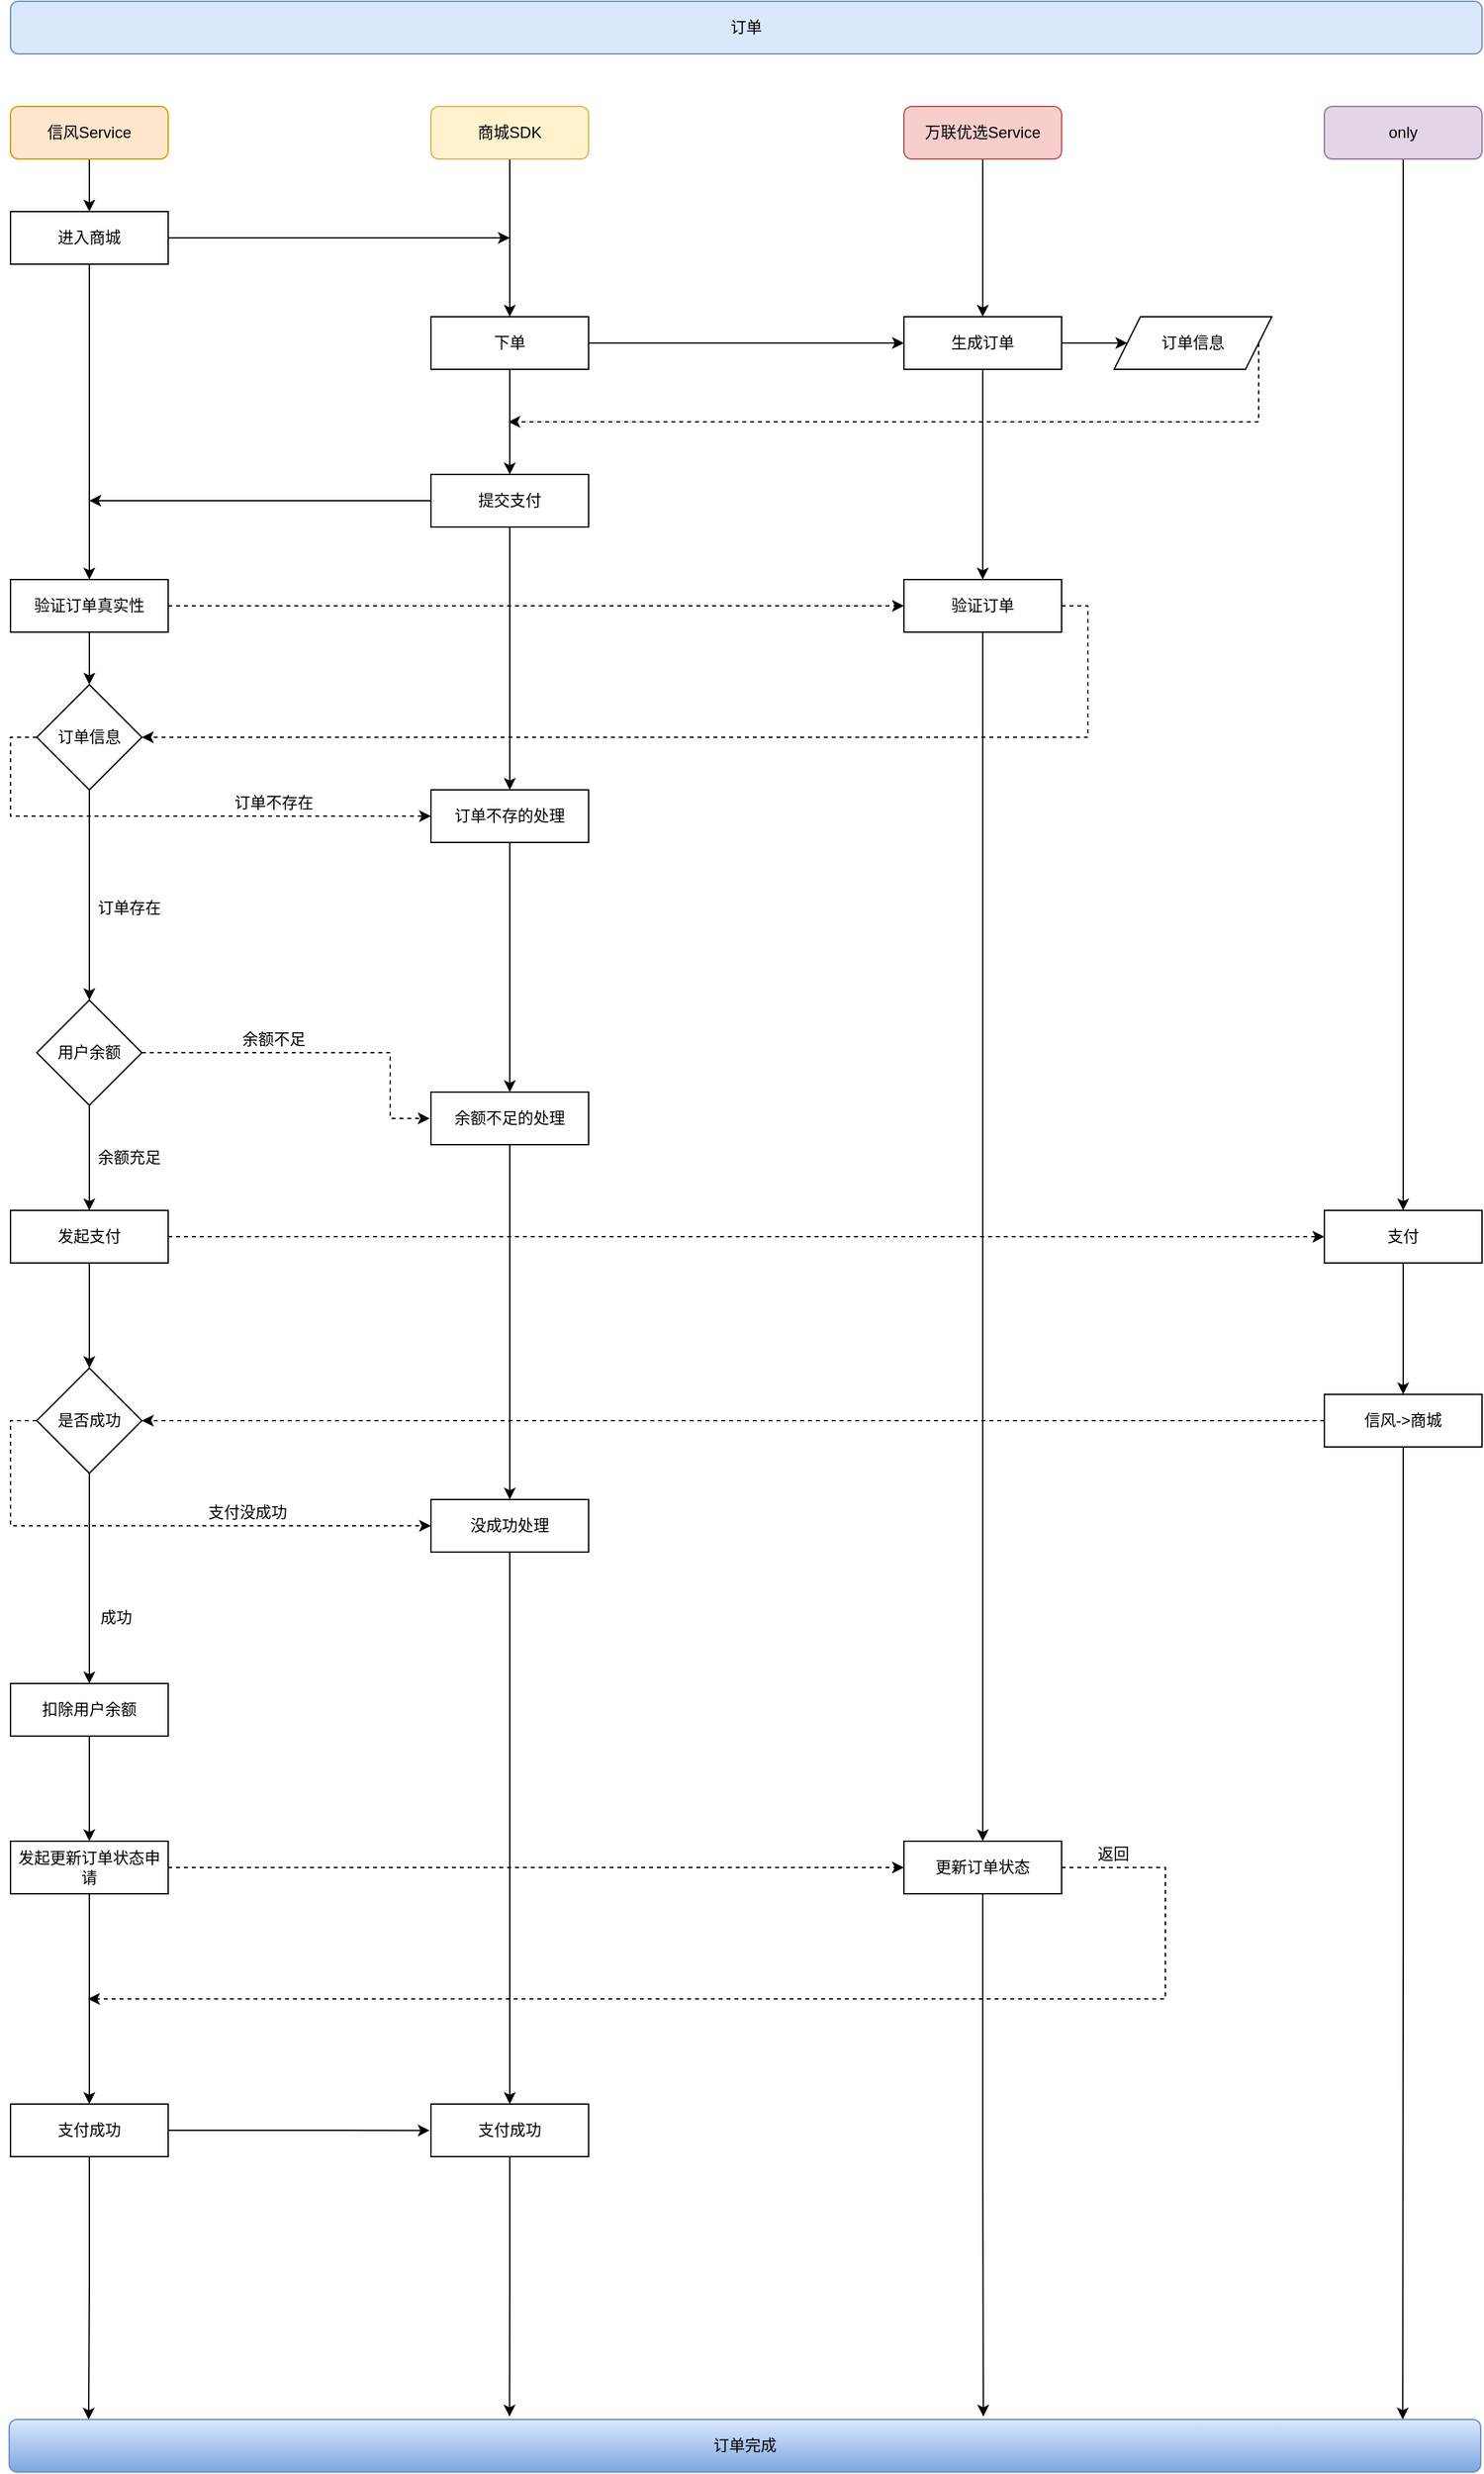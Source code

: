 <mxfile version="13.9.9" type="github">
  <diagram id="C5RBs43oDa-KdzZeNtuy" name="Page-1">
    <mxGraphModel dx="1673" dy="974" grid="1" gridSize="10" guides="1" tooltips="1" connect="1" arrows="1" fold="1" page="1" pageScale="1" pageWidth="1200" pageHeight="1920" math="0" shadow="0">
      <root>
        <mxCell id="WIyWlLk6GJQsqaUBKTNV-0" />
        <mxCell id="WIyWlLk6GJQsqaUBKTNV-1" parent="WIyWlLk6GJQsqaUBKTNV-0" />
        <mxCell id="J5XLHRuIDhpoorP-df7e-5" value="订单" style="rounded=1;whiteSpace=wrap;html=1;fontSize=12;glass=0;strokeWidth=1;shadow=0;fillColor=#dae8fc;strokeColor=#6c8ebf;" parent="WIyWlLk6GJQsqaUBKTNV-1" vertex="1">
          <mxGeometry x="81" y="40" width="1120" height="40" as="geometry" />
        </mxCell>
        <mxCell id="-cb7-zarN6fpi-wTe-68-16" style="edgeStyle=orthogonalEdgeStyle;rounded=0;orthogonalLoop=1;jettySize=auto;html=1;exitX=0.5;exitY=1;exitDx=0;exitDy=0;" edge="1" parent="WIyWlLk6GJQsqaUBKTNV-1" source="-cb7-zarN6fpi-wTe-68-2">
          <mxGeometry relative="1" as="geometry">
            <mxPoint x="141" y="200" as="targetPoint" />
          </mxGeometry>
        </mxCell>
        <mxCell id="-cb7-zarN6fpi-wTe-68-2" value="信风Service" style="rounded=1;whiteSpace=wrap;html=1;fillColor=#ffe6cc;strokeColor=#d79b00;" vertex="1" parent="WIyWlLk6GJQsqaUBKTNV-1">
          <mxGeometry x="81" y="120" width="120" height="40" as="geometry" />
        </mxCell>
        <mxCell id="-cb7-zarN6fpi-wTe-68-12" style="edgeStyle=orthogonalEdgeStyle;rounded=0;orthogonalLoop=1;jettySize=auto;html=1;exitX=0.5;exitY=1;exitDx=0;exitDy=0;entryX=0.5;entryY=0;entryDx=0;entryDy=0;" edge="1" parent="WIyWlLk6GJQsqaUBKTNV-1" source="-cb7-zarN6fpi-wTe-68-3" target="-cb7-zarN6fpi-wTe-68-25">
          <mxGeometry relative="1" as="geometry">
            <mxPoint x="821" y="200" as="targetPoint" />
          </mxGeometry>
        </mxCell>
        <mxCell id="-cb7-zarN6fpi-wTe-68-3" value="万联优选Service" style="rounded=1;whiteSpace=wrap;html=1;fillColor=#f8cecc;strokeColor=#b85450;" vertex="1" parent="WIyWlLk6GJQsqaUBKTNV-1">
          <mxGeometry x="761" y="120" width="120" height="40" as="geometry" />
        </mxCell>
        <mxCell id="-cb7-zarN6fpi-wTe-68-13" style="edgeStyle=orthogonalEdgeStyle;rounded=0;orthogonalLoop=1;jettySize=auto;html=1;exitX=0.5;exitY=1;exitDx=0;exitDy=0;" edge="1" parent="WIyWlLk6GJQsqaUBKTNV-1" source="-cb7-zarN6fpi-wTe-68-4">
          <mxGeometry relative="1" as="geometry">
            <mxPoint x="461" y="280" as="targetPoint" />
          </mxGeometry>
        </mxCell>
        <mxCell id="-cb7-zarN6fpi-wTe-68-4" value="商城SDK" style="rounded=1;whiteSpace=wrap;html=1;fillColor=#fff2cc;strokeColor=#d6b656;" vertex="1" parent="WIyWlLk6GJQsqaUBKTNV-1">
          <mxGeometry x="401" y="120" width="120" height="40" as="geometry" />
        </mxCell>
        <mxCell id="-cb7-zarN6fpi-wTe-68-37" style="edgeStyle=orthogonalEdgeStyle;rounded=0;orthogonalLoop=1;jettySize=auto;html=1;exitX=0.5;exitY=1;exitDx=0;exitDy=0;strokeColor=#000000;" edge="1" parent="WIyWlLk6GJQsqaUBKTNV-1" source="J5XLHRuIDhpoorP-df7e-1">
          <mxGeometry relative="1" as="geometry">
            <mxPoint x="1141" y="960" as="targetPoint" />
          </mxGeometry>
        </mxCell>
        <mxCell id="J5XLHRuIDhpoorP-df7e-1" value="only" style="rounded=1;whiteSpace=wrap;html=1;fillColor=#e1d5e7;strokeColor=#9673a6;" parent="WIyWlLk6GJQsqaUBKTNV-1" vertex="1">
          <mxGeometry x="1081" y="120" width="120" height="40" as="geometry" />
        </mxCell>
        <mxCell id="-cb7-zarN6fpi-wTe-68-18" style="edgeStyle=orthogonalEdgeStyle;rounded=0;orthogonalLoop=1;jettySize=auto;html=1;exitX=1;exitY=0.5;exitDx=0;exitDy=0;" edge="1" parent="WIyWlLk6GJQsqaUBKTNV-1" source="-cb7-zarN6fpi-wTe-68-17">
          <mxGeometry relative="1" as="geometry">
            <mxPoint x="461" y="220" as="targetPoint" />
          </mxGeometry>
        </mxCell>
        <mxCell id="-cb7-zarN6fpi-wTe-68-35" style="edgeStyle=orthogonalEdgeStyle;rounded=0;orthogonalLoop=1;jettySize=auto;html=1;exitX=0.5;exitY=1;exitDx=0;exitDy=0;strokeColor=#000000;" edge="1" parent="WIyWlLk6GJQsqaUBKTNV-1" source="-cb7-zarN6fpi-wTe-68-17">
          <mxGeometry relative="1" as="geometry">
            <mxPoint x="141" y="480" as="targetPoint" />
          </mxGeometry>
        </mxCell>
        <mxCell id="-cb7-zarN6fpi-wTe-68-17" value="进入商城" style="whiteSpace=wrap;html=1;" vertex="1" parent="WIyWlLk6GJQsqaUBKTNV-1">
          <mxGeometry x="81" y="200" width="120" height="40" as="geometry" />
        </mxCell>
        <mxCell id="-cb7-zarN6fpi-wTe-68-21" style="edgeStyle=orthogonalEdgeStyle;rounded=0;orthogonalLoop=1;jettySize=auto;html=1;exitX=0.5;exitY=1;exitDx=0;exitDy=0;" edge="1" parent="WIyWlLk6GJQsqaUBKTNV-1">
          <mxGeometry relative="1" as="geometry">
            <mxPoint x="461" y="380" as="sourcePoint" />
            <mxPoint x="461" y="380" as="targetPoint" />
          </mxGeometry>
        </mxCell>
        <mxCell id="-cb7-zarN6fpi-wTe-68-22" style="edgeStyle=orthogonalEdgeStyle;rounded=0;orthogonalLoop=1;jettySize=auto;html=1;exitX=0.5;exitY=1;exitDx=0;exitDy=0;" edge="1" parent="WIyWlLk6GJQsqaUBKTNV-1">
          <mxGeometry relative="1" as="geometry">
            <mxPoint x="461" y="380" as="sourcePoint" />
            <mxPoint x="461" y="380" as="targetPoint" />
          </mxGeometry>
        </mxCell>
        <mxCell id="-cb7-zarN6fpi-wTe-68-26" style="edgeStyle=orthogonalEdgeStyle;rounded=0;orthogonalLoop=1;jettySize=auto;html=1;exitX=1;exitY=0.5;exitDx=0;exitDy=0;entryX=0;entryY=0.5;entryDx=0;entryDy=0;" edge="1" parent="WIyWlLk6GJQsqaUBKTNV-1" source="-cb7-zarN6fpi-wTe-68-24" target="-cb7-zarN6fpi-wTe-68-25">
          <mxGeometry relative="1" as="geometry" />
        </mxCell>
        <mxCell id="-cb7-zarN6fpi-wTe-68-29" style="edgeStyle=orthogonalEdgeStyle;rounded=0;orthogonalLoop=1;jettySize=auto;html=1;exitX=0.5;exitY=1;exitDx=0;exitDy=0;" edge="1" parent="WIyWlLk6GJQsqaUBKTNV-1" source="-cb7-zarN6fpi-wTe-68-24">
          <mxGeometry relative="1" as="geometry">
            <mxPoint x="461" y="400" as="targetPoint" />
          </mxGeometry>
        </mxCell>
        <mxCell id="-cb7-zarN6fpi-wTe-68-24" value="下单" style="rounded=0;whiteSpace=wrap;html=1;" vertex="1" parent="WIyWlLk6GJQsqaUBKTNV-1">
          <mxGeometry x="401" y="280" width="120" height="40" as="geometry" />
        </mxCell>
        <mxCell id="-cb7-zarN6fpi-wTe-68-30" style="edgeStyle=orthogonalEdgeStyle;rounded=0;orthogonalLoop=1;jettySize=auto;html=1;exitX=1;exitY=0.5;exitDx=0;exitDy=0;entryX=0;entryY=0.5;entryDx=0;entryDy=0;" edge="1" parent="WIyWlLk6GJQsqaUBKTNV-1" source="-cb7-zarN6fpi-wTe-68-25" target="-cb7-zarN6fpi-wTe-68-28">
          <mxGeometry relative="1" as="geometry" />
        </mxCell>
        <mxCell id="-cb7-zarN6fpi-wTe-68-32" style="edgeStyle=orthogonalEdgeStyle;rounded=0;orthogonalLoop=1;jettySize=auto;html=1;exitX=0.5;exitY=1;exitDx=0;exitDy=0;" edge="1" parent="WIyWlLk6GJQsqaUBKTNV-1" source="-cb7-zarN6fpi-wTe-68-25">
          <mxGeometry relative="1" as="geometry">
            <mxPoint x="821" y="480" as="targetPoint" />
          </mxGeometry>
        </mxCell>
        <mxCell id="-cb7-zarN6fpi-wTe-68-25" value="生成订单" style="whiteSpace=wrap;html=1;" vertex="1" parent="WIyWlLk6GJQsqaUBKTNV-1">
          <mxGeometry x="761" y="280" width="120" height="40" as="geometry" />
        </mxCell>
        <mxCell id="-cb7-zarN6fpi-wTe-68-105" style="edgeStyle=orthogonalEdgeStyle;rounded=0;orthogonalLoop=1;jettySize=auto;html=1;exitX=1;exitY=0.5;exitDx=0;exitDy=0;strokeColor=#000000;dashed=1;" edge="1" parent="WIyWlLk6GJQsqaUBKTNV-1" source="-cb7-zarN6fpi-wTe-68-28">
          <mxGeometry relative="1" as="geometry">
            <mxPoint x="460" y="360" as="targetPoint" />
            <Array as="points">
              <mxPoint x="1031" y="360" />
              <mxPoint x="560" y="360" />
            </Array>
          </mxGeometry>
        </mxCell>
        <mxCell id="-cb7-zarN6fpi-wTe-68-28" value="订单信息" style="shape=parallelogram;perimeter=parallelogramPerimeter;whiteSpace=wrap;html=1;fixedSize=1;" vertex="1" parent="WIyWlLk6GJQsqaUBKTNV-1">
          <mxGeometry x="921" y="280" width="120" height="40" as="geometry" />
        </mxCell>
        <mxCell id="-cb7-zarN6fpi-wTe-68-42" style="edgeStyle=orthogonalEdgeStyle;rounded=0;orthogonalLoop=1;jettySize=auto;html=1;exitX=0.5;exitY=1;exitDx=0;exitDy=0;strokeColor=#000000;entryX=0.5;entryY=0;entryDx=0;entryDy=0;" edge="1" parent="WIyWlLk6GJQsqaUBKTNV-1" source="-cb7-zarN6fpi-wTe-68-34" target="-cb7-zarN6fpi-wTe-68-62">
          <mxGeometry relative="1" as="geometry">
            <mxPoint x="461" y="630" as="targetPoint" />
          </mxGeometry>
        </mxCell>
        <mxCell id="-cb7-zarN6fpi-wTe-68-49" style="edgeStyle=orthogonalEdgeStyle;rounded=0;orthogonalLoop=1;jettySize=auto;html=1;exitX=0;exitY=0.5;exitDx=0;exitDy=0;strokeColor=#000000;" edge="1" parent="WIyWlLk6GJQsqaUBKTNV-1" source="-cb7-zarN6fpi-wTe-68-34">
          <mxGeometry relative="1" as="geometry">
            <mxPoint x="141" y="420" as="targetPoint" />
          </mxGeometry>
        </mxCell>
        <mxCell id="-cb7-zarN6fpi-wTe-68-34" value="提交支付" style="rounded=0;whiteSpace=wrap;html=1;" vertex="1" parent="WIyWlLk6GJQsqaUBKTNV-1">
          <mxGeometry x="401" y="400" width="120" height="40" as="geometry" />
        </mxCell>
        <mxCell id="-cb7-zarN6fpi-wTe-68-52" style="edgeStyle=orthogonalEdgeStyle;rounded=0;orthogonalLoop=1;jettySize=auto;html=1;exitX=1;exitY=0.5;exitDx=0;exitDy=0;strokeColor=#000000;entryX=0;entryY=0.5;entryDx=0;entryDy=0;entryPerimeter=0;dashed=1;" edge="1" parent="WIyWlLk6GJQsqaUBKTNV-1" source="-cb7-zarN6fpi-wTe-68-51" target="-cb7-zarN6fpi-wTe-68-53">
          <mxGeometry relative="1" as="geometry">
            <mxPoint x="751" y="500" as="targetPoint" />
          </mxGeometry>
        </mxCell>
        <mxCell id="-cb7-zarN6fpi-wTe-68-55" style="edgeStyle=orthogonalEdgeStyle;rounded=0;orthogonalLoop=1;jettySize=auto;html=1;exitX=0.5;exitY=1;exitDx=0;exitDy=0;strokeColor=#000000;" edge="1" parent="WIyWlLk6GJQsqaUBKTNV-1" source="-cb7-zarN6fpi-wTe-68-51">
          <mxGeometry relative="1" as="geometry">
            <mxPoint x="141" y="560" as="targetPoint" />
          </mxGeometry>
        </mxCell>
        <mxCell id="-cb7-zarN6fpi-wTe-68-51" value="验证订单真实性" style="rounded=0;whiteSpace=wrap;html=1;" vertex="1" parent="WIyWlLk6GJQsqaUBKTNV-1">
          <mxGeometry x="81" y="480" width="120" height="40" as="geometry" />
        </mxCell>
        <mxCell id="-cb7-zarN6fpi-wTe-68-54" style="edgeStyle=orthogonalEdgeStyle;rounded=0;orthogonalLoop=1;jettySize=auto;html=1;exitX=0.5;exitY=1;exitDx=0;exitDy=0;strokeColor=#000000;entryX=0.5;entryY=0;entryDx=0;entryDy=0;" edge="1" parent="WIyWlLk6GJQsqaUBKTNV-1" source="-cb7-zarN6fpi-wTe-68-53" target="-cb7-zarN6fpi-wTe-68-90">
          <mxGeometry relative="1" as="geometry">
            <mxPoint x="821" y="1200" as="targetPoint" />
          </mxGeometry>
        </mxCell>
        <mxCell id="-cb7-zarN6fpi-wTe-68-57" style="edgeStyle=orthogonalEdgeStyle;rounded=0;orthogonalLoop=1;jettySize=auto;html=1;exitX=1;exitY=0.5;exitDx=0;exitDy=0;dashed=1;strokeColor=#000000;" edge="1" parent="WIyWlLk6GJQsqaUBKTNV-1" source="-cb7-zarN6fpi-wTe-68-53" target="-cb7-zarN6fpi-wTe-68-56">
          <mxGeometry relative="1" as="geometry">
            <mxPoint x="191" y="610" as="targetPoint" />
            <Array as="points">
              <mxPoint x="901" y="500" />
              <mxPoint x="901" y="600" />
            </Array>
          </mxGeometry>
        </mxCell>
        <mxCell id="-cb7-zarN6fpi-wTe-68-53" value="验证订单" style="rounded=0;whiteSpace=wrap;html=1;" vertex="1" parent="WIyWlLk6GJQsqaUBKTNV-1">
          <mxGeometry x="761" y="480" width="120" height="40" as="geometry" />
        </mxCell>
        <mxCell id="-cb7-zarN6fpi-wTe-68-58" style="edgeStyle=orthogonalEdgeStyle;rounded=0;orthogonalLoop=1;jettySize=auto;html=1;exitX=0.5;exitY=1;exitDx=0;exitDy=0;strokeColor=#000000;" edge="1" parent="WIyWlLk6GJQsqaUBKTNV-1" source="-cb7-zarN6fpi-wTe-68-56">
          <mxGeometry relative="1" as="geometry">
            <mxPoint x="141" y="800" as="targetPoint" />
          </mxGeometry>
        </mxCell>
        <mxCell id="-cb7-zarN6fpi-wTe-68-60" style="edgeStyle=orthogonalEdgeStyle;rounded=0;orthogonalLoop=1;jettySize=auto;html=1;exitX=0;exitY=0.5;exitDx=0;exitDy=0;strokeColor=#000000;dashed=1;" edge="1" parent="WIyWlLk6GJQsqaUBKTNV-1" source="-cb7-zarN6fpi-wTe-68-56" target="-cb7-zarN6fpi-wTe-68-62">
          <mxGeometry relative="1" as="geometry">
            <mxPoint x="361" y="670" as="targetPoint" />
            <Array as="points">
              <mxPoint x="81" y="600" />
              <mxPoint x="81" y="660" />
            </Array>
          </mxGeometry>
        </mxCell>
        <mxCell id="-cb7-zarN6fpi-wTe-68-56" value="订单信息" style="rhombus;whiteSpace=wrap;html=1;" vertex="1" parent="WIyWlLk6GJQsqaUBKTNV-1">
          <mxGeometry x="101" y="560" width="80" height="80" as="geometry" />
        </mxCell>
        <mxCell id="-cb7-zarN6fpi-wTe-68-59" value="订单存在" style="text;html=1;align=center;verticalAlign=middle;resizable=0;points=[];autosize=1;" vertex="1" parent="WIyWlLk6GJQsqaUBKTNV-1">
          <mxGeometry x="141" y="720" width="60" height="20" as="geometry" />
        </mxCell>
        <mxCell id="-cb7-zarN6fpi-wTe-68-61" value="订单不存在" style="text;html=1;align=center;verticalAlign=middle;resizable=0;points=[];autosize=1;" vertex="1" parent="WIyWlLk6GJQsqaUBKTNV-1">
          <mxGeometry x="241" y="640" width="80" height="20" as="geometry" />
        </mxCell>
        <mxCell id="-cb7-zarN6fpi-wTe-68-63" style="edgeStyle=orthogonalEdgeStyle;rounded=0;orthogonalLoop=1;jettySize=auto;html=1;exitX=0.5;exitY=1;exitDx=0;exitDy=0;strokeColor=#000000;entryX=0.5;entryY=0;entryDx=0;entryDy=0;" edge="1" parent="WIyWlLk6GJQsqaUBKTNV-1" source="-cb7-zarN6fpi-wTe-68-62" target="-cb7-zarN6fpi-wTe-68-67">
          <mxGeometry relative="1" as="geometry">
            <mxPoint x="461" y="760" as="targetPoint" />
          </mxGeometry>
        </mxCell>
        <mxCell id="-cb7-zarN6fpi-wTe-68-62" value="订单不存的处理" style="rounded=0;whiteSpace=wrap;html=1;" vertex="1" parent="WIyWlLk6GJQsqaUBKTNV-1">
          <mxGeometry x="401" y="640" width="120" height="40" as="geometry" />
        </mxCell>
        <mxCell id="-cb7-zarN6fpi-wTe-68-69" style="edgeStyle=orthogonalEdgeStyle;rounded=0;orthogonalLoop=1;jettySize=auto;html=1;exitX=0.5;exitY=1;exitDx=0;exitDy=0;strokeColor=#000000;" edge="1" parent="WIyWlLk6GJQsqaUBKTNV-1" source="-cb7-zarN6fpi-wTe-68-64">
          <mxGeometry relative="1" as="geometry">
            <mxPoint x="141" y="960" as="targetPoint" />
          </mxGeometry>
        </mxCell>
        <mxCell id="-cb7-zarN6fpi-wTe-68-108" style="edgeStyle=orthogonalEdgeStyle;rounded=0;orthogonalLoop=1;jettySize=auto;html=1;exitX=1;exitY=0.5;exitDx=0;exitDy=0;dashed=1;strokeColor=#000000;" edge="1" parent="WIyWlLk6GJQsqaUBKTNV-1" source="-cb7-zarN6fpi-wTe-68-64">
          <mxGeometry relative="1" as="geometry">
            <mxPoint x="400" y="890" as="targetPoint" />
            <Array as="points">
              <mxPoint x="370" y="840" />
              <mxPoint x="370" y="890" />
            </Array>
          </mxGeometry>
        </mxCell>
        <mxCell id="-cb7-zarN6fpi-wTe-68-64" value="用户余额" style="rhombus;whiteSpace=wrap;html=1;" vertex="1" parent="WIyWlLk6GJQsqaUBKTNV-1">
          <mxGeometry x="101" y="800" width="80" height="80" as="geometry" />
        </mxCell>
        <mxCell id="-cb7-zarN6fpi-wTe-68-66" value="余额不足" style="text;html=1;align=center;verticalAlign=middle;resizable=0;points=[];autosize=1;" vertex="1" parent="WIyWlLk6GJQsqaUBKTNV-1">
          <mxGeometry x="251" y="820" width="60" height="20" as="geometry" />
        </mxCell>
        <mxCell id="-cb7-zarN6fpi-wTe-68-68" style="edgeStyle=orthogonalEdgeStyle;rounded=0;orthogonalLoop=1;jettySize=auto;html=1;exitX=0.5;exitY=1;exitDx=0;exitDy=0;strokeColor=#000000;" edge="1" parent="WIyWlLk6GJQsqaUBKTNV-1" source="-cb7-zarN6fpi-wTe-68-67">
          <mxGeometry relative="1" as="geometry">
            <mxPoint x="461" y="1180" as="targetPoint" />
          </mxGeometry>
        </mxCell>
        <mxCell id="-cb7-zarN6fpi-wTe-68-67" value="余额不足的处理" style="rounded=0;whiteSpace=wrap;html=1;" vertex="1" parent="WIyWlLk6GJQsqaUBKTNV-1">
          <mxGeometry x="401" y="870" width="120" height="40" as="geometry" />
        </mxCell>
        <mxCell id="-cb7-zarN6fpi-wTe-68-70" value="余额充足" style="text;html=1;align=center;verticalAlign=middle;resizable=0;points=[];autosize=1;" vertex="1" parent="WIyWlLk6GJQsqaUBKTNV-1">
          <mxGeometry x="141" y="910" width="60" height="20" as="geometry" />
        </mxCell>
        <mxCell id="-cb7-zarN6fpi-wTe-68-73" style="edgeStyle=orthogonalEdgeStyle;rounded=0;orthogonalLoop=1;jettySize=auto;html=1;exitX=1;exitY=0.5;exitDx=0;exitDy=0;entryX=0;entryY=0.5;entryDx=0;entryDy=0;strokeColor=#000000;dashed=1;" edge="1" parent="WIyWlLk6GJQsqaUBKTNV-1" source="-cb7-zarN6fpi-wTe-68-71" target="-cb7-zarN6fpi-wTe-68-72">
          <mxGeometry relative="1" as="geometry" />
        </mxCell>
        <mxCell id="-cb7-zarN6fpi-wTe-68-75" style="edgeStyle=orthogonalEdgeStyle;rounded=0;orthogonalLoop=1;jettySize=auto;html=1;exitX=0.5;exitY=1;exitDx=0;exitDy=0;strokeColor=#000000;" edge="1" parent="WIyWlLk6GJQsqaUBKTNV-1" source="-cb7-zarN6fpi-wTe-68-71">
          <mxGeometry relative="1" as="geometry">
            <mxPoint x="141" y="1080" as="targetPoint" />
          </mxGeometry>
        </mxCell>
        <mxCell id="-cb7-zarN6fpi-wTe-68-71" value="发起支付" style="rounded=0;whiteSpace=wrap;html=1;" vertex="1" parent="WIyWlLk6GJQsqaUBKTNV-1">
          <mxGeometry x="81" y="960" width="120" height="40" as="geometry" />
        </mxCell>
        <mxCell id="-cb7-zarN6fpi-wTe-68-74" style="edgeStyle=orthogonalEdgeStyle;rounded=0;orthogonalLoop=1;jettySize=auto;html=1;exitX=0.5;exitY=1;exitDx=0;exitDy=0;strokeColor=#000000;entryX=0.5;entryY=0;entryDx=0;entryDy=0;" edge="1" parent="WIyWlLk6GJQsqaUBKTNV-1" source="-cb7-zarN6fpi-wTe-68-72" target="-cb7-zarN6fpi-wTe-68-76">
          <mxGeometry relative="1" as="geometry">
            <mxPoint x="1141" y="1080" as="targetPoint" />
          </mxGeometry>
        </mxCell>
        <mxCell id="-cb7-zarN6fpi-wTe-68-72" value="支付" style="whiteSpace=wrap;html=1;" vertex="1" parent="WIyWlLk6GJQsqaUBKTNV-1">
          <mxGeometry x="1081" y="960" width="120" height="40" as="geometry" />
        </mxCell>
        <mxCell id="-cb7-zarN6fpi-wTe-68-78" style="edgeStyle=orthogonalEdgeStyle;rounded=0;orthogonalLoop=1;jettySize=auto;html=1;exitX=0;exitY=0.5;exitDx=0;exitDy=0;entryX=1;entryY=0.5;entryDx=0;entryDy=0;strokeColor=#000000;dashed=1;" edge="1" parent="WIyWlLk6GJQsqaUBKTNV-1" source="-cb7-zarN6fpi-wTe-68-76" target="-cb7-zarN6fpi-wTe-68-77">
          <mxGeometry relative="1" as="geometry" />
        </mxCell>
        <mxCell id="-cb7-zarN6fpi-wTe-68-100" style="edgeStyle=orthogonalEdgeStyle;rounded=0;orthogonalLoop=1;jettySize=auto;html=1;exitX=0.5;exitY=1;exitDx=0;exitDy=0;entryX=0.947;entryY=0;entryDx=0;entryDy=0;entryPerimeter=0;strokeColor=#000000;" edge="1" parent="WIyWlLk6GJQsqaUBKTNV-1" source="-cb7-zarN6fpi-wTe-68-76" target="-cb7-zarN6fpi-wTe-68-99">
          <mxGeometry relative="1" as="geometry" />
        </mxCell>
        <mxCell id="-cb7-zarN6fpi-wTe-68-76" value="信风-&amp;gt;商城" style="whiteSpace=wrap;html=1;" vertex="1" parent="WIyWlLk6GJQsqaUBKTNV-1">
          <mxGeometry x="1081" y="1100" width="120" height="40" as="geometry" />
        </mxCell>
        <mxCell id="-cb7-zarN6fpi-wTe-68-79" style="edgeStyle=orthogonalEdgeStyle;rounded=0;orthogonalLoop=1;jettySize=auto;html=1;exitX=0.5;exitY=1;exitDx=0;exitDy=0;strokeColor=#000000;" edge="1" parent="WIyWlLk6GJQsqaUBKTNV-1" source="-cb7-zarN6fpi-wTe-68-77">
          <mxGeometry relative="1" as="geometry">
            <mxPoint x="141" y="1320" as="targetPoint" />
          </mxGeometry>
        </mxCell>
        <mxCell id="-cb7-zarN6fpi-wTe-68-84" style="edgeStyle=orthogonalEdgeStyle;rounded=0;orthogonalLoop=1;jettySize=auto;html=1;exitX=0;exitY=0.5;exitDx=0;exitDy=0;entryX=0;entryY=0.5;entryDx=0;entryDy=0;dashed=1;strokeColor=#000000;" edge="1" parent="WIyWlLk6GJQsqaUBKTNV-1" source="-cb7-zarN6fpi-wTe-68-77" target="-cb7-zarN6fpi-wTe-68-81">
          <mxGeometry relative="1" as="geometry" />
        </mxCell>
        <mxCell id="-cb7-zarN6fpi-wTe-68-77" value="是否成功" style="rhombus;whiteSpace=wrap;html=1;" vertex="1" parent="WIyWlLk6GJQsqaUBKTNV-1">
          <mxGeometry x="101" y="1080" width="80" height="80" as="geometry" />
        </mxCell>
        <mxCell id="-cb7-zarN6fpi-wTe-68-87" style="edgeStyle=orthogonalEdgeStyle;rounded=0;orthogonalLoop=1;jettySize=auto;html=1;exitX=0.5;exitY=1;exitDx=0;exitDy=0;strokeColor=#000000;" edge="1" parent="WIyWlLk6GJQsqaUBKTNV-1" source="-cb7-zarN6fpi-wTe-68-81">
          <mxGeometry relative="1" as="geometry">
            <mxPoint x="461" y="1640" as="targetPoint" />
          </mxGeometry>
        </mxCell>
        <mxCell id="-cb7-zarN6fpi-wTe-68-81" value="没成功处理" style="whiteSpace=wrap;html=1;" vertex="1" parent="WIyWlLk6GJQsqaUBKTNV-1">
          <mxGeometry x="401" y="1180" width="120" height="40" as="geometry" />
        </mxCell>
        <mxCell id="-cb7-zarN6fpi-wTe-68-82" value="支付没成功" style="text;html=1;align=center;verticalAlign=middle;resizable=0;points=[];autosize=1;" vertex="1" parent="WIyWlLk6GJQsqaUBKTNV-1">
          <mxGeometry x="221" y="1180" width="80" height="20" as="geometry" />
        </mxCell>
        <mxCell id="-cb7-zarN6fpi-wTe-68-85" value="成功" style="text;html=1;align=center;verticalAlign=middle;resizable=0;points=[];autosize=1;" vertex="1" parent="WIyWlLk6GJQsqaUBKTNV-1">
          <mxGeometry x="141" y="1260" width="40" height="20" as="geometry" />
        </mxCell>
        <mxCell id="-cb7-zarN6fpi-wTe-68-88" style="edgeStyle=orthogonalEdgeStyle;rounded=0;orthogonalLoop=1;jettySize=auto;html=1;exitX=0.5;exitY=1;exitDx=0;exitDy=0;strokeColor=#000000;" edge="1" parent="WIyWlLk6GJQsqaUBKTNV-1" source="-cb7-zarN6fpi-wTe-68-86">
          <mxGeometry relative="1" as="geometry">
            <mxPoint x="141" y="1440" as="targetPoint" />
          </mxGeometry>
        </mxCell>
        <mxCell id="-cb7-zarN6fpi-wTe-68-86" value="扣除用户余额" style="rounded=0;whiteSpace=wrap;html=1;" vertex="1" parent="WIyWlLk6GJQsqaUBKTNV-1">
          <mxGeometry x="81" y="1320" width="120" height="40" as="geometry" />
        </mxCell>
        <mxCell id="-cb7-zarN6fpi-wTe-68-91" style="edgeStyle=orthogonalEdgeStyle;rounded=0;orthogonalLoop=1;jettySize=auto;html=1;exitX=1;exitY=0.5;exitDx=0;exitDy=0;strokeColor=#000000;dashed=1;" edge="1" parent="WIyWlLk6GJQsqaUBKTNV-1" source="-cb7-zarN6fpi-wTe-68-89" target="-cb7-zarN6fpi-wTe-68-90">
          <mxGeometry relative="1" as="geometry" />
        </mxCell>
        <mxCell id="-cb7-zarN6fpi-wTe-68-93" style="edgeStyle=orthogonalEdgeStyle;rounded=0;orthogonalLoop=1;jettySize=auto;html=1;exitX=0.5;exitY=1;exitDx=0;exitDy=0;strokeColor=#000000;" edge="1" parent="WIyWlLk6GJQsqaUBKTNV-1" source="-cb7-zarN6fpi-wTe-68-89">
          <mxGeometry relative="1" as="geometry">
            <mxPoint x="141" y="1640" as="targetPoint" />
          </mxGeometry>
        </mxCell>
        <mxCell id="-cb7-zarN6fpi-wTe-68-89" value="发起更新订单状态申请" style="rounded=0;whiteSpace=wrap;html=1;" vertex="1" parent="WIyWlLk6GJQsqaUBKTNV-1">
          <mxGeometry x="81" y="1440" width="120" height="40" as="geometry" />
        </mxCell>
        <mxCell id="-cb7-zarN6fpi-wTe-68-92" style="edgeStyle=orthogonalEdgeStyle;rounded=0;orthogonalLoop=1;jettySize=auto;html=1;exitX=0.5;exitY=1;exitDx=0;exitDy=0;strokeColor=#000000;entryX=0.662;entryY=-0.056;entryDx=0;entryDy=0;entryPerimeter=0;" edge="1" parent="WIyWlLk6GJQsqaUBKTNV-1" source="-cb7-zarN6fpi-wTe-68-90" target="-cb7-zarN6fpi-wTe-68-99">
          <mxGeometry relative="1" as="geometry">
            <mxPoint x="821" y="1640" as="targetPoint" />
            <Array as="points" />
          </mxGeometry>
        </mxCell>
        <mxCell id="-cb7-zarN6fpi-wTe-68-106" style="edgeStyle=orthogonalEdgeStyle;rounded=0;orthogonalLoop=1;jettySize=auto;html=1;exitX=1;exitY=0.5;exitDx=0;exitDy=0;dashed=1;strokeColor=#000000;" edge="1" parent="WIyWlLk6GJQsqaUBKTNV-1" source="-cb7-zarN6fpi-wTe-68-90">
          <mxGeometry relative="1" as="geometry">
            <mxPoint x="140" y="1560" as="targetPoint" />
            <Array as="points">
              <mxPoint x="960" y="1460" />
              <mxPoint x="960" y="1560" />
            </Array>
          </mxGeometry>
        </mxCell>
        <mxCell id="-cb7-zarN6fpi-wTe-68-90" value="更新订单状态" style="whiteSpace=wrap;html=1;" vertex="1" parent="WIyWlLk6GJQsqaUBKTNV-1">
          <mxGeometry x="761" y="1440" width="120" height="40" as="geometry" />
        </mxCell>
        <mxCell id="-cb7-zarN6fpi-wTe-68-95" value="返回" style="text;html=1;align=center;verticalAlign=middle;resizable=0;points=[];autosize=1;" vertex="1" parent="WIyWlLk6GJQsqaUBKTNV-1">
          <mxGeometry x="900" y="1440" width="40" height="20" as="geometry" />
        </mxCell>
        <mxCell id="-cb7-zarN6fpi-wTe-68-98" style="edgeStyle=orthogonalEdgeStyle;rounded=0;orthogonalLoop=1;jettySize=auto;html=1;exitX=1;exitY=0.5;exitDx=0;exitDy=0;strokeColor=#000000;" edge="1" parent="WIyWlLk6GJQsqaUBKTNV-1" source="-cb7-zarN6fpi-wTe-68-96">
          <mxGeometry relative="1" as="geometry">
            <mxPoint x="400" y="1660.118" as="targetPoint" />
          </mxGeometry>
        </mxCell>
        <mxCell id="-cb7-zarN6fpi-wTe-68-104" style="edgeStyle=orthogonalEdgeStyle;rounded=0;orthogonalLoop=1;jettySize=auto;html=1;exitX=0.5;exitY=1;exitDx=0;exitDy=0;strokeColor=#000000;entryX=0.054;entryY=0.003;entryDx=0;entryDy=0;entryPerimeter=0;" edge="1" parent="WIyWlLk6GJQsqaUBKTNV-1" source="-cb7-zarN6fpi-wTe-68-96" target="-cb7-zarN6fpi-wTe-68-99">
          <mxGeometry relative="1" as="geometry">
            <mxPoint x="141" y="1870" as="targetPoint" />
          </mxGeometry>
        </mxCell>
        <mxCell id="-cb7-zarN6fpi-wTe-68-96" value="支付成功" style="whiteSpace=wrap;html=1;" vertex="1" parent="WIyWlLk6GJQsqaUBKTNV-1">
          <mxGeometry x="81" y="1640" width="120" height="40" as="geometry" />
        </mxCell>
        <mxCell id="-cb7-zarN6fpi-wTe-68-102" style="edgeStyle=orthogonalEdgeStyle;rounded=0;orthogonalLoop=1;jettySize=auto;html=1;exitX=0.5;exitY=1;exitDx=0;exitDy=0;entryX=0.34;entryY=-0.056;entryDx=0;entryDy=0;entryPerimeter=0;strokeColor=#000000;" edge="1" parent="WIyWlLk6GJQsqaUBKTNV-1" source="-cb7-zarN6fpi-wTe-68-97" target="-cb7-zarN6fpi-wTe-68-99">
          <mxGeometry relative="1" as="geometry" />
        </mxCell>
        <mxCell id="-cb7-zarN6fpi-wTe-68-97" value="支付成功" style="whiteSpace=wrap;html=1;" vertex="1" parent="WIyWlLk6GJQsqaUBKTNV-1">
          <mxGeometry x="401" y="1640" width="120" height="40" as="geometry" />
        </mxCell>
        <mxCell id="-cb7-zarN6fpi-wTe-68-99" value="订单完成" style="rounded=1;whiteSpace=wrap;html=1;fontSize=12;glass=0;strokeWidth=1;shadow=0;fillColor=#dae8fc;strokeColor=#6c8ebf;gradientColor=#7ea6e0;" vertex="1" parent="WIyWlLk6GJQsqaUBKTNV-1">
          <mxGeometry x="80" y="1880" width="1120" height="40" as="geometry" />
        </mxCell>
      </root>
    </mxGraphModel>
  </diagram>
</mxfile>
